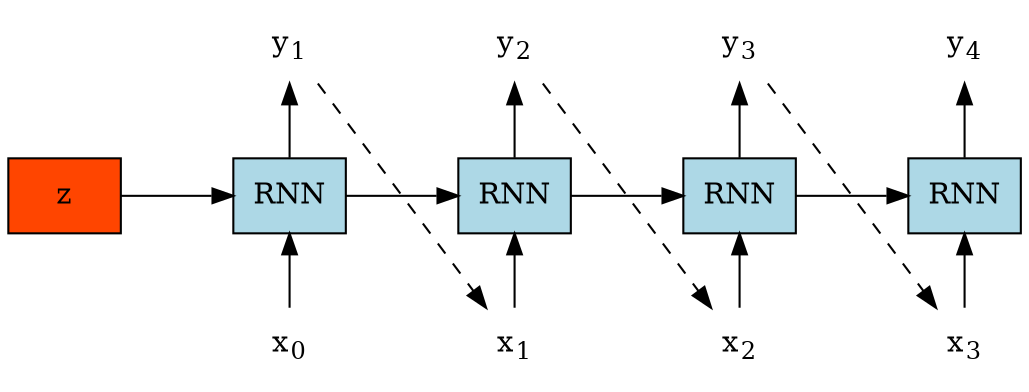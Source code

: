 digraph transformer {
    graph [dpi=300]
    rankdir= "BT"
    splines="false"

    z [label="z", shape="rectangle", style="filled", fillcolor="orangered"]
    rnn1 [label="RNN", shape="rectangle", style="filled", fillcolor="lightblue"]
    rnn2 [label="RNN", shape="rectangle", style="filled", fillcolor="lightblue"]
    rnn3 [label="RNN", shape="rectangle", style="filled", fillcolor="lightblue"]
    rnn4 [label="RNN", shape="rectangle", style="filled", fillcolor="lightblue"]

    x0 [label=<x<sub>0</sub>>, shape="plaintext"]
    x1 [label=<x<sub>1</sub>>, shape="plaintext"]
    x2 [label=<x<sub>2</sub>>, shape="plaintext"]
    x3 [label=<x<sub>3</sub>>, shape="plaintext"]

    y1 [label=<y<sub>1</sub>>, shape="plaintext"]
    y2 [label=<y<sub>2</sub>>, shape="plaintext"]
    y3 [label=<y<sub>3</sub>>, shape="plaintext"]
    y4 [label=<y<sub>4</sub>>, shape="plaintext"]

    z:e -> rnn1:w [minlen=3] 
    rnn1:e -> rnn2:w [minlen=3] 
    rnn2:e -> rnn3:w [minlen=3] 
    rnn3:e -> rnn4:w [minlen=3] 

    x0 -> rnn1
    x1 -> rnn2
    x2 -> rnn3
    x3 -> rnn4

    rnn1 -> y1 
    rnn2 -> y2 
    rnn3 -> y3 
    rnn4 -> y4 

    y1 -> x1 [constraint="false", style="dashed"]
    y2 -> x2 [constraint="false", style="dashed"]
    y3 -> x3 [constraint="false", style="dashed"]

    {rank="same"; z; rnn1; rnn2; rnn3; rnn4;}
    {rank="same"; x0; x1; x2; x3;}
    {rank="same"; y1; y2; y3; y4;}




}